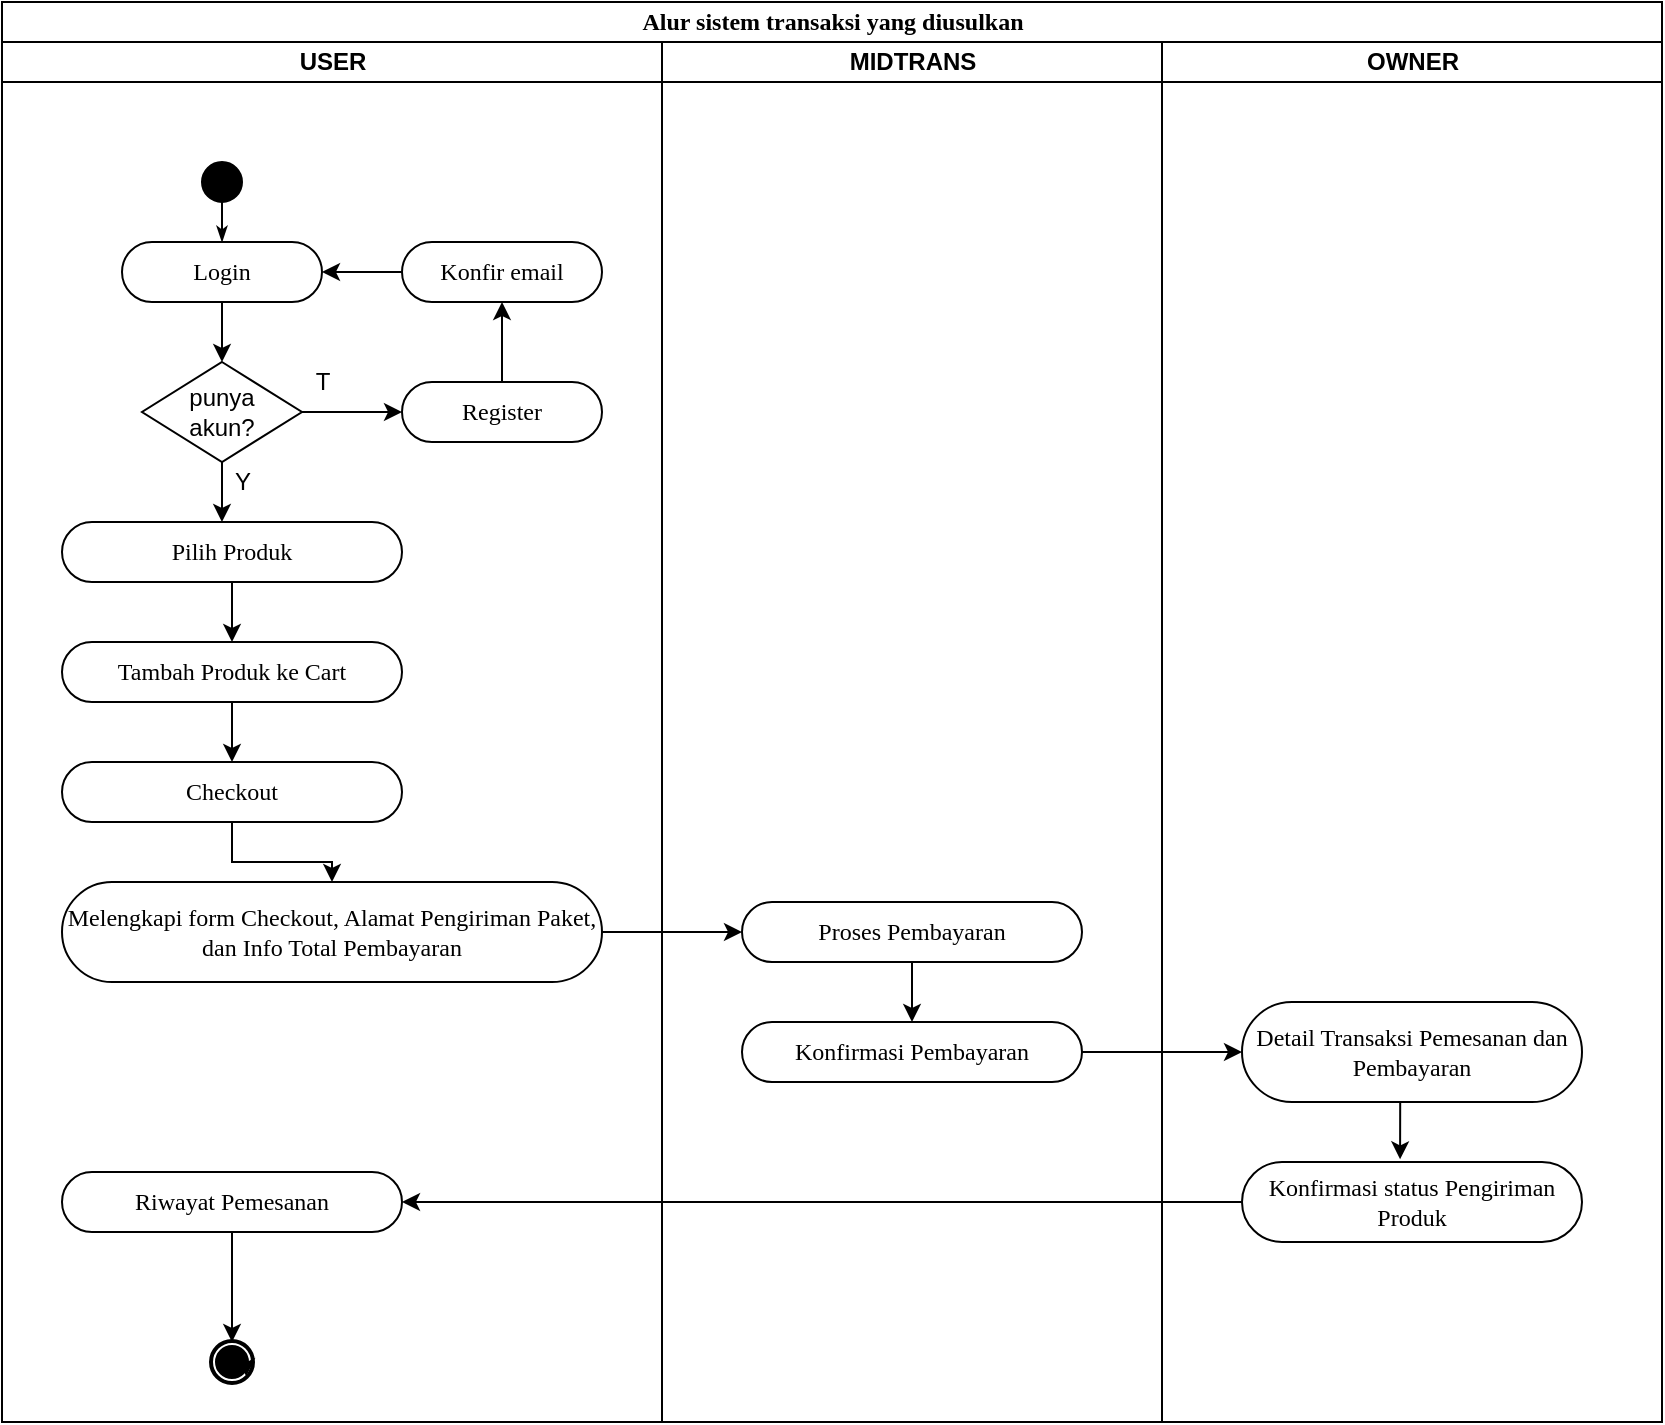 <mxfile version="14.7.3" type="github">
  <diagram name="Page-1" id="0783ab3e-0a74-02c8-0abd-f7b4e66b4bec">
    <mxGraphModel dx="1113" dy="760" grid="1" gridSize="10" guides="1" tooltips="1" connect="1" arrows="1" fold="1" page="1" pageScale="1" pageWidth="850" pageHeight="1100" background="none" math="0" shadow="0">
      <root>
        <mxCell id="0" />
        <mxCell id="1" parent="0" />
        <mxCell id="1c1d494c118603dd-1" value="Alur sistem transaksi yang diusulkan" style="swimlane;html=1;childLayout=stackLayout;startSize=20;rounded=0;shadow=0;comic=0;labelBackgroundColor=none;strokeWidth=1;fontFamily=Verdana;fontSize=12;align=center;" parent="1" vertex="1">
          <mxGeometry x="40" y="90" width="830" height="710" as="geometry" />
        </mxCell>
        <mxCell id="1c1d494c118603dd-2" value="USER" style="swimlane;html=1;startSize=20;" parent="1c1d494c118603dd-1" vertex="1">
          <mxGeometry y="20" width="330" height="690" as="geometry" />
        </mxCell>
        <mxCell id="RGpJh3_IjsfsPht-Quog-4" style="edgeStyle=orthogonalEdgeStyle;rounded=0;orthogonalLoop=1;jettySize=auto;html=1;entryX=0.5;entryY=0;entryDx=0;entryDy=0;" edge="1" parent="1c1d494c118603dd-2" source="1c1d494c118603dd-6" target="RGpJh3_IjsfsPht-Quog-1">
          <mxGeometry relative="1" as="geometry" />
        </mxCell>
        <mxCell id="1c1d494c118603dd-6" value="Login" style="rounded=1;whiteSpace=wrap;html=1;shadow=0;comic=0;labelBackgroundColor=none;strokeWidth=1;fontFamily=Verdana;fontSize=12;align=center;arcSize=50;" parent="1c1d494c118603dd-2" vertex="1">
          <mxGeometry x="60" y="100" width="100" height="30" as="geometry" />
        </mxCell>
        <mxCell id="60571a20871a0731-4" value="" style="ellipse;whiteSpace=wrap;html=1;rounded=0;shadow=0;comic=0;labelBackgroundColor=none;strokeWidth=1;fillColor=#000000;fontFamily=Verdana;fontSize=12;align=center;" parent="1c1d494c118603dd-2" vertex="1">
          <mxGeometry x="100" y="60" width="20" height="20" as="geometry" />
        </mxCell>
        <mxCell id="RGpJh3_IjsfsPht-Quog-2" style="edgeStyle=none;rounded=0;html=1;labelBackgroundColor=none;startArrow=none;startFill=0;startSize=5;endArrow=classicThin;endFill=1;endSize=5;jettySize=auto;orthogonalLoop=1;strokeWidth=1;fontFamily=Verdana;fontSize=12;exitX=0.5;exitY=1;exitDx=0;exitDy=0;" edge="1" parent="1c1d494c118603dd-2" source="60571a20871a0731-4" target="1c1d494c118603dd-6">
          <mxGeometry relative="1" as="geometry">
            <mxPoint x="172.727" y="320" as="sourcePoint" />
            <mxPoint x="152.273" y="345" as="targetPoint" />
          </mxGeometry>
        </mxCell>
        <mxCell id="RGpJh3_IjsfsPht-Quog-49" style="edgeStyle=orthogonalEdgeStyle;rounded=0;orthogonalLoop=1;jettySize=auto;html=1;entryX=0.294;entryY=0;entryDx=0;entryDy=0;entryPerimeter=0;" edge="1" parent="1c1d494c118603dd-2" source="RGpJh3_IjsfsPht-Quog-1">
          <mxGeometry relative="1" as="geometry">
            <mxPoint x="109.98" y="240" as="targetPoint" />
          </mxGeometry>
        </mxCell>
        <mxCell id="RGpJh3_IjsfsPht-Quog-1" value="punya&lt;br&gt;akun?" style="rhombus;whiteSpace=wrap;html=1;" vertex="1" parent="1c1d494c118603dd-2">
          <mxGeometry x="70" y="160" width="80" height="50" as="geometry" />
        </mxCell>
        <mxCell id="RGpJh3_IjsfsPht-Quog-9" style="edgeStyle=orthogonalEdgeStyle;rounded=0;orthogonalLoop=1;jettySize=auto;html=1;entryX=0.5;entryY=1;entryDx=0;entryDy=0;" edge="1" parent="1c1d494c118603dd-2" source="RGpJh3_IjsfsPht-Quog-6" target="RGpJh3_IjsfsPht-Quog-8">
          <mxGeometry relative="1" as="geometry" />
        </mxCell>
        <mxCell id="RGpJh3_IjsfsPht-Quog-6" value="Register" style="rounded=1;whiteSpace=wrap;html=1;shadow=0;comic=0;labelBackgroundColor=none;strokeWidth=1;fontFamily=Verdana;fontSize=12;align=center;arcSize=50;" vertex="1" parent="1c1d494c118603dd-2">
          <mxGeometry x="200" y="170" width="100" height="30" as="geometry" />
        </mxCell>
        <mxCell id="RGpJh3_IjsfsPht-Quog-10" style="edgeStyle=orthogonalEdgeStyle;rounded=0;orthogonalLoop=1;jettySize=auto;html=1;entryX=1;entryY=0.5;entryDx=0;entryDy=0;" edge="1" parent="1c1d494c118603dd-2" source="RGpJh3_IjsfsPht-Quog-8" target="1c1d494c118603dd-6">
          <mxGeometry relative="1" as="geometry" />
        </mxCell>
        <mxCell id="RGpJh3_IjsfsPht-Quog-8" value="Konfir email" style="rounded=1;whiteSpace=wrap;html=1;shadow=0;comic=0;labelBackgroundColor=none;strokeWidth=1;fontFamily=Verdana;fontSize=12;align=center;arcSize=50;" vertex="1" parent="1c1d494c118603dd-2">
          <mxGeometry x="200" y="100" width="100" height="30" as="geometry" />
        </mxCell>
        <mxCell id="RGpJh3_IjsfsPht-Quog-5" style="edgeStyle=orthogonalEdgeStyle;rounded=0;orthogonalLoop=1;jettySize=auto;html=1;entryX=0;entryY=0.5;entryDx=0;entryDy=0;" edge="1" parent="1c1d494c118603dd-2" source="RGpJh3_IjsfsPht-Quog-1" target="RGpJh3_IjsfsPht-Quog-6">
          <mxGeometry relative="1" as="geometry">
            <mxPoint x="170" y="185" as="targetPoint" />
          </mxGeometry>
        </mxCell>
        <mxCell id="RGpJh3_IjsfsPht-Quog-13" value="Y" style="text;html=1;align=center;verticalAlign=middle;resizable=0;points=[];autosize=1;strokeColor=none;" vertex="1" parent="1c1d494c118603dd-2">
          <mxGeometry x="110" y="210" width="20" height="20" as="geometry" />
        </mxCell>
        <mxCell id="RGpJh3_IjsfsPht-Quog-12" value="T" style="text;html=1;align=center;verticalAlign=middle;resizable=0;points=[];autosize=1;strokeColor=none;" vertex="1" parent="1c1d494c118603dd-2">
          <mxGeometry x="150" y="160" width="20" height="20" as="geometry" />
        </mxCell>
        <mxCell id="RGpJh3_IjsfsPht-Quog-14" value="Melengkapi form Checkout, Alamat Pengiriman Paket, dan Info Total Pembayaran" style="rounded=1;whiteSpace=wrap;html=1;shadow=0;comic=0;labelBackgroundColor=none;strokeWidth=1;fontFamily=Verdana;fontSize=12;align=center;arcSize=50;" vertex="1" parent="1c1d494c118603dd-2">
          <mxGeometry x="30" y="420" width="270" height="50" as="geometry" />
        </mxCell>
        <mxCell id="RGpJh3_IjsfsPht-Quog-33" value="Pilih Produk" style="rounded=1;whiteSpace=wrap;html=1;shadow=0;comic=0;labelBackgroundColor=none;strokeWidth=1;fontFamily=Verdana;fontSize=12;align=center;arcSize=50;" vertex="1" parent="1c1d494c118603dd-2">
          <mxGeometry x="30" y="240" width="170" height="30" as="geometry" />
        </mxCell>
        <mxCell id="RGpJh3_IjsfsPht-Quog-43" value="Riwayat Pemesanan" style="rounded=1;whiteSpace=wrap;html=1;shadow=0;comic=0;labelBackgroundColor=none;strokeWidth=1;fontFamily=Verdana;fontSize=12;align=center;arcSize=50;" vertex="1" parent="1c1d494c118603dd-2">
          <mxGeometry x="30" y="565" width="170" height="30" as="geometry" />
        </mxCell>
        <mxCell id="RGpJh3_IjsfsPht-Quog-45" value="" style="shape=mxgraph.bpmn.shape;html=1;verticalLabelPosition=bottom;labelBackgroundColor=#ffffff;verticalAlign=top;perimeter=ellipsePerimeter;outline=end;symbol=terminate;rounded=0;shadow=0;comic=0;strokeWidth=1;fontFamily=Verdana;fontSize=12;align=center;" vertex="1" parent="1c1d494c118603dd-2">
          <mxGeometry x="105" y="650" width="20" height="20" as="geometry" />
        </mxCell>
        <mxCell id="RGpJh3_IjsfsPht-Quog-47" style="edgeStyle=orthogonalEdgeStyle;rounded=0;orthogonalLoop=1;jettySize=auto;html=1;exitX=1;exitY=0.5;exitDx=0;exitDy=0;entryX=0.855;entryY=0.855;entryDx=0;entryDy=0;entryPerimeter=0;" edge="1" parent="1c1d494c118603dd-2" source="RGpJh3_IjsfsPht-Quog-45" target="RGpJh3_IjsfsPht-Quog-45">
          <mxGeometry relative="1" as="geometry" />
        </mxCell>
        <mxCell id="RGpJh3_IjsfsPht-Quog-48" style="edgeStyle=orthogonalEdgeStyle;rounded=0;orthogonalLoop=1;jettySize=auto;html=1;entryX=0.5;entryY=0;entryDx=0;entryDy=0;" edge="1" parent="1c1d494c118603dd-2" source="RGpJh3_IjsfsPht-Quog-43" target="RGpJh3_IjsfsPht-Quog-45">
          <mxGeometry relative="1" as="geometry">
            <mxPoint x="115" y="620" as="targetPoint" />
          </mxGeometry>
        </mxCell>
        <mxCell id="RGpJh3_IjsfsPht-Quog-55" style="edgeStyle=orthogonalEdgeStyle;rounded=0;orthogonalLoop=1;jettySize=auto;html=1;exitX=0.5;exitY=1;exitDx=0;exitDy=0;entryX=0.5;entryY=0;entryDx=0;entryDy=0;" edge="1" parent="1c1d494c118603dd-2" source="RGpJh3_IjsfsPht-Quog-51" target="RGpJh3_IjsfsPht-Quog-14">
          <mxGeometry relative="1" as="geometry" />
        </mxCell>
        <mxCell id="RGpJh3_IjsfsPht-Quog-51" value="Checkout" style="rounded=1;whiteSpace=wrap;html=1;shadow=0;comic=0;labelBackgroundColor=none;strokeWidth=1;fontFamily=Verdana;fontSize=12;align=center;arcSize=50;" vertex="1" parent="1c1d494c118603dd-2">
          <mxGeometry x="30" y="360" width="170" height="30" as="geometry" />
        </mxCell>
        <mxCell id="1c1d494c118603dd-3" value="MIDTRANS" style="swimlane;html=1;startSize=20;" parent="1c1d494c118603dd-1" vertex="1">
          <mxGeometry x="330" y="20" width="250" height="690" as="geometry" />
        </mxCell>
        <mxCell id="RGpJh3_IjsfsPht-Quog-37" style="edgeStyle=orthogonalEdgeStyle;rounded=0;orthogonalLoop=1;jettySize=auto;html=1;entryX=0.5;entryY=0;entryDx=0;entryDy=0;" edge="1" parent="1c1d494c118603dd-3" source="RGpJh3_IjsfsPht-Quog-35" target="RGpJh3_IjsfsPht-Quog-36">
          <mxGeometry relative="1" as="geometry" />
        </mxCell>
        <mxCell id="RGpJh3_IjsfsPht-Quog-35" value="Proses Pembayaran" style="rounded=1;whiteSpace=wrap;html=1;shadow=0;comic=0;labelBackgroundColor=none;strokeWidth=1;fontFamily=Verdana;fontSize=12;align=center;arcSize=50;" vertex="1" parent="1c1d494c118603dd-3">
          <mxGeometry x="40" y="430" width="170" height="30" as="geometry" />
        </mxCell>
        <mxCell id="RGpJh3_IjsfsPht-Quog-36" value="Konfirmasi Pembayaran" style="rounded=1;whiteSpace=wrap;html=1;shadow=0;comic=0;labelBackgroundColor=none;strokeWidth=1;fontFamily=Verdana;fontSize=12;align=center;arcSize=50;" vertex="1" parent="1c1d494c118603dd-3">
          <mxGeometry x="40" y="490" width="170" height="30" as="geometry" />
        </mxCell>
        <mxCell id="RGpJh3_IjsfsPht-Quog-38" style="edgeStyle=orthogonalEdgeStyle;rounded=0;orthogonalLoop=1;jettySize=auto;html=1;entryX=0;entryY=0.5;entryDx=0;entryDy=0;" edge="1" parent="1c1d494c118603dd-1" source="RGpJh3_IjsfsPht-Quog-14" target="RGpJh3_IjsfsPht-Quog-35">
          <mxGeometry relative="1" as="geometry" />
        </mxCell>
        <mxCell id="RGpJh3_IjsfsPht-Quog-40" style="edgeStyle=orthogonalEdgeStyle;rounded=0;orthogonalLoop=1;jettySize=auto;html=1;entryX=0;entryY=0.5;entryDx=0;entryDy=0;" edge="1" parent="1c1d494c118603dd-1" source="RGpJh3_IjsfsPht-Quog-36" target="RGpJh3_IjsfsPht-Quog-39">
          <mxGeometry relative="1" as="geometry">
            <Array as="points">
              <mxPoint x="620" y="525" />
            </Array>
          </mxGeometry>
        </mxCell>
        <mxCell id="RGpJh3_IjsfsPht-Quog-44" style="edgeStyle=orthogonalEdgeStyle;rounded=0;orthogonalLoop=1;jettySize=auto;html=1;entryX=1;entryY=0.5;entryDx=0;entryDy=0;" edge="1" parent="1c1d494c118603dd-1" source="RGpJh3_IjsfsPht-Quog-41" target="RGpJh3_IjsfsPht-Quog-43">
          <mxGeometry relative="1" as="geometry" />
        </mxCell>
        <mxCell id="1c1d494c118603dd-4" value="OWNER" style="swimlane;html=1;startSize=20;" parent="1c1d494c118603dd-1" vertex="1">
          <mxGeometry x="580" y="20" width="250" height="690" as="geometry" />
        </mxCell>
        <mxCell id="RGpJh3_IjsfsPht-Quog-42" style="edgeStyle=orthogonalEdgeStyle;rounded=0;orthogonalLoop=1;jettySize=auto;html=1;exitX=0.5;exitY=1;exitDx=0;exitDy=0;entryX=0.465;entryY=-0.033;entryDx=0;entryDy=0;entryPerimeter=0;" edge="1" parent="1c1d494c118603dd-4" source="RGpJh3_IjsfsPht-Quog-39" target="RGpJh3_IjsfsPht-Quog-41">
          <mxGeometry relative="1" as="geometry" />
        </mxCell>
        <mxCell id="RGpJh3_IjsfsPht-Quog-39" value="Detail Transaksi Pemesanan dan Pembayaran" style="rounded=1;whiteSpace=wrap;html=1;shadow=0;comic=0;labelBackgroundColor=none;strokeWidth=1;fontFamily=Verdana;fontSize=12;align=center;arcSize=50;" vertex="1" parent="1c1d494c118603dd-4">
          <mxGeometry x="40" y="480" width="170" height="50" as="geometry" />
        </mxCell>
        <mxCell id="RGpJh3_IjsfsPht-Quog-41" value="Konfirmasi status Pengiriman Produk" style="rounded=1;whiteSpace=wrap;html=1;shadow=0;comic=0;labelBackgroundColor=none;strokeWidth=1;fontFamily=Verdana;fontSize=12;align=center;arcSize=50;" vertex="1" parent="1c1d494c118603dd-4">
          <mxGeometry x="40" y="560" width="170" height="40" as="geometry" />
        </mxCell>
        <mxCell id="RGpJh3_IjsfsPht-Quog-52" style="edgeStyle=orthogonalEdgeStyle;rounded=0;orthogonalLoop=1;jettySize=auto;html=1;entryX=0.5;entryY=0;entryDx=0;entryDy=0;" edge="1" parent="1" source="RGpJh3_IjsfsPht-Quog-50" target="RGpJh3_IjsfsPht-Quog-51">
          <mxGeometry relative="1" as="geometry" />
        </mxCell>
        <mxCell id="RGpJh3_IjsfsPht-Quog-50" value="Tambah Produk ke Cart" style="rounded=1;whiteSpace=wrap;html=1;shadow=0;comic=0;labelBackgroundColor=none;strokeWidth=1;fontFamily=Verdana;fontSize=12;align=center;arcSize=50;" vertex="1" parent="1">
          <mxGeometry x="70" y="410" width="170" height="30" as="geometry" />
        </mxCell>
        <mxCell id="RGpJh3_IjsfsPht-Quog-54" style="edgeStyle=orthogonalEdgeStyle;rounded=0;orthogonalLoop=1;jettySize=auto;html=1;" edge="1" parent="1" source="RGpJh3_IjsfsPht-Quog-33" target="RGpJh3_IjsfsPht-Quog-50">
          <mxGeometry relative="1" as="geometry" />
        </mxCell>
      </root>
    </mxGraphModel>
  </diagram>
</mxfile>
